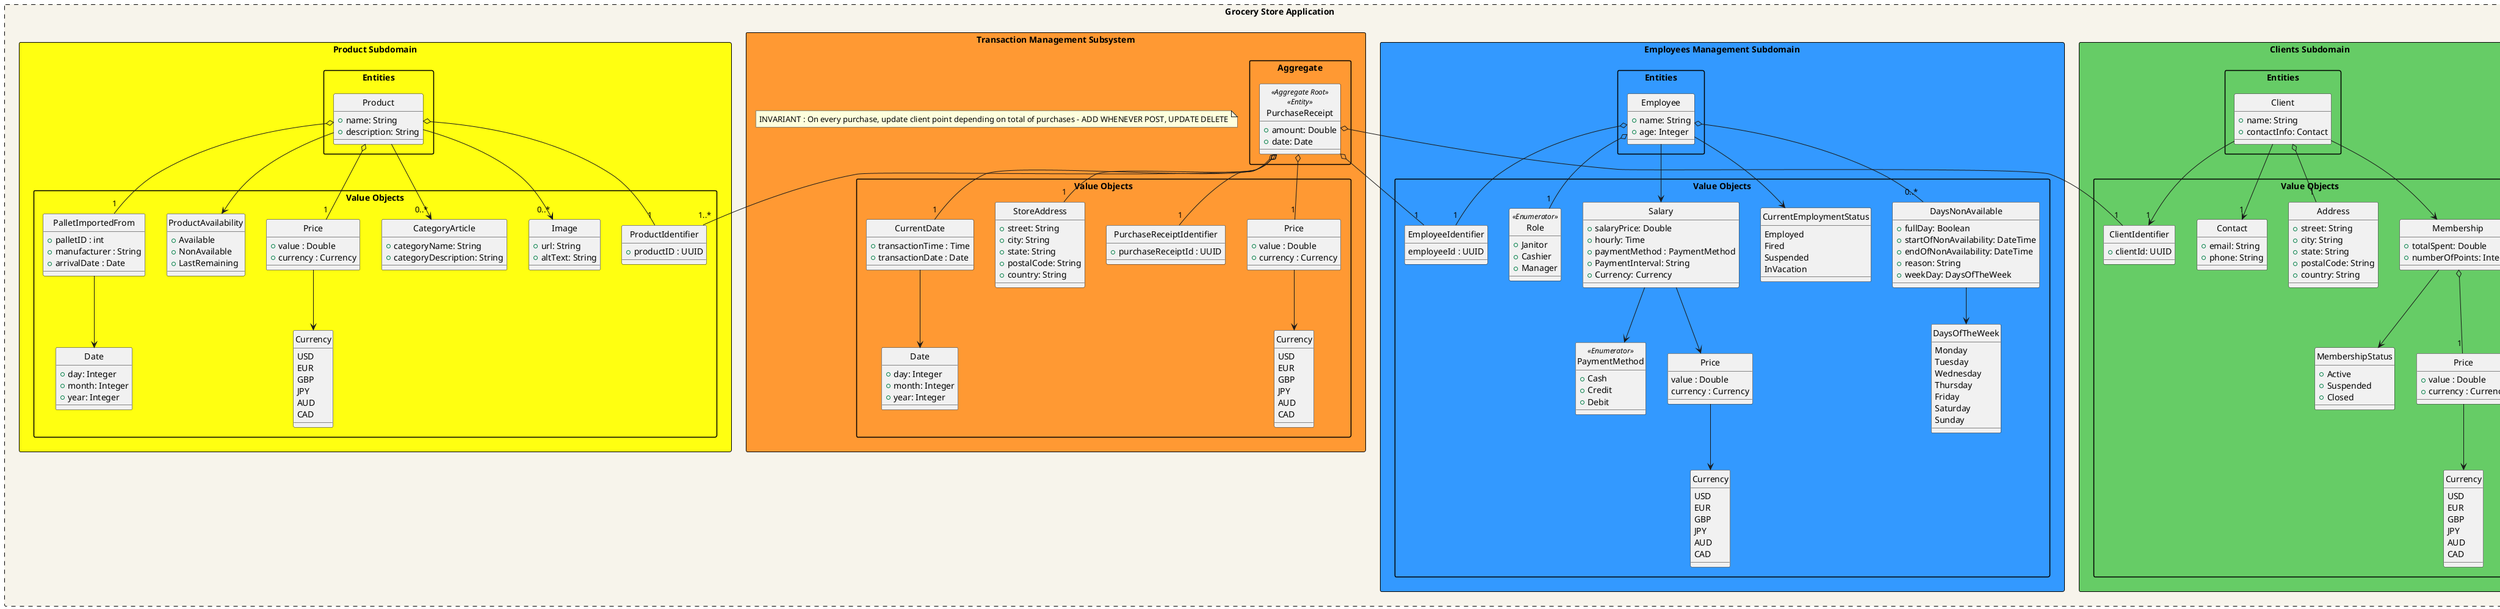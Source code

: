 @startuml
hide circle
top to bottom direction

!define ENTITY(entityName) class entityName << Entity >>
!define AGGREGATE(aggregateName) class aggregateName << Aggregate >>
!define AGGREGATE_ROOT(aggregateRootName) class aggregateRootName << Aggregate Root >>
!define AGGREGATE_ROOT_ENTITY(aggregateRootEntityName) class aggregateRootEntityName << Aggregate Root >> << Entity >>
!define VALUE_OBJECT(valueObjectName) class valueObjectName << Value Object >>
!pragma useVerticalIf on
skinparam packageStyle rectangle
skinparam rectangle {
    BackgroundColor #f7f4eb
    BorderColor Black
}
rectangle "Grocery Store Application" as BoundedContextWedding #line.dashed {
    package "Employees Management Subdomain" <<Rectangle>> #3399FF {

        package "Entities" {
            class Employee {
                + name: String
                + age: Integer
            }
        }
        package "Value Objects" {
            class DaysNonAvailable {
                + fullDay: Boolean
                + startOfNonAvailability: DateTime
                + endOfNonAvailability: DateTime
                + reason: String
                + weekDay: DaysOfTheWeek
            }
            enum DaysOfTheWeek {
                Monday
                Tuesday
                Wednesday
                Thursday
                Friday
                Saturday
                Sunday
            }
            enum CurrentEmploymentStatus {
                Employed
                Fired
                Suspended
                InVacation
            }
            class Price {
                value : Double
                currency : Currency
            }
            enum Currency {
                USD
                EUR
                GBP
                JPY
                AUD
                CAD
            }
            class Salary {
                + salaryPrice: Double
                + hourly: Time
                + paymentMethod : PaymentMethod
                + PaymentInterval: String
                + Currency: Currency
            }
            class PaymentMethod << Enumerator >>{
                + Cash
                + Credit
                + Debit
            }
            class Role << Enumerator >> {
                + Janitor
                + Cashier
                + Manager
            }
            class EmployeeIdentifier{
                employeeId : UUID
            }
            Employee o--"1" EmployeeIdentifier

            Price --> Currency
            Salary --> Price
            Salary --> PaymentMethod
        }
        Employee --> Salary
        Employee --> CurrentEmploymentStatus
        DaysNonAvailable --> DaysOfTheWeek
        Employee o--"0..*" DaysNonAvailable
    }
    package "Clients Subdomain" <<Rectangle>> #66CC66 {
        package "Entities" {
            class Client {
                + name: String
                + contactInfo: Contact
            }
        }
        package "Value Objects" {
            class Address {
                + street: String
                + city: String
                + state: String
                + postalCode: String
                + country: String
            }
            class Contact {
                + email: String
                + phone: String
            }

            class Membership {
                + totalSpent: Double
                + numberOfPoints: Integer
            }
            class ClientIdentifier {
                + clientId: UUID
            }
            class MembershipStatus{
                + Active
                + Suspended
                + Closed
            }
            class Price{
                + value : Double
                + currency : Currency
            }
            enum Currency {
                USD
                EUR
                GBP
                JPY
                AUD
                CAD
            }
            Price --> Currency
            Membership o--"1" Price
            Membership --> MembershipStatus
            Client --> Membership
            Client o--"1" Address
        }
        Client --> "1" Contact
        Client --> "1" ClientIdentifier
    }
    package "Transaction Management Subsystem" <<Rectangle>> #FF9933 {
        note "INVARIANT : On every purchase, update client point depending on total of purchases - ADD WHENEVER POST, UPDATE DELETE" as explanation

        package "Aggregate" {
            AGGREGATE_ROOT_ENTITY(PurchaseReceipt){
                + amount: Double
                + date: Date
            }
        }
        package "Value Objects" {
            class Date {
                + day: Integer
                + month: Integer
                + year: Integer
            }
            class StoreAddress {
                + street: String
                + city: String
                + state: String
                + postalCode: String
                + country: String
            }
            class CurrentDate {
                + transactionTime : Time
                + transactionDate : Date
            }
            class Price{
                + value : Double
                + currency : Currency
            }
            class PurchaseReceiptIdentifier{
                + purchaseReceiptId : UUID
            }
            enum Currency {
                USD
                EUR
                GBP
                JPY
                AUD
                CAD
            }
            Price --> Currency
            PurchaseReceipt o--"1" Price
            PurchaseReceipt o--"1" PurchaseReceiptIdentifier
        }
       PurchaseReceipt o--"1" StoreAddress
       CurrentDate --> Date
       PurchaseReceipt o--"1" CurrentDate
       PurchaseReceipt o--"1" ClientIdentifier
       PurchaseReceipt o--"1" EmployeeIdentifier
       Employee o--"1" Role
    }
    package "Product Subdomain" <<Rectangle>> #ffff11 {

        package "Entities" {
            class Product {
                + name: String
                + description: String
            }
        }
        package "Value Objects" {
            class ProductIdentifier {
                + productID : UUID
            }
            class Image {
                + url: String
                + altText: String
            }
            class CategoryArticle {
                + categoryName: String
                + categoryDescription: String
            }
            class Price{
                + value : Double
                + currency : Currency
            }
            class ProductAvailability {
                + Available
                + NonAvailable
                + LastRemaining
            }
            class Date {
                + day: Integer
                + month: Integer
                + year: Integer
            }
            class PalletImportedFrom{
                + palletID : int
                + manufacturer : String
                + arrivalDate : Date
            }
            enum Currency {
                USD
                EUR
                GBP
                JPY
                AUD
                CAD
            }
            PalletImportedFrom --> Date
            Price --> Currency
            Product o--"1" Price
            Product o--"1" PalletImportedFrom
            Product o--"1" ProductIdentifier
            Product --> ProductAvailability
            PurchaseReceipt o--"1..*" ProductIdentifier
        }
        Product --> "0..*" Image
        Product --> "0..*" CategoryArticle
    }
}

@enduml